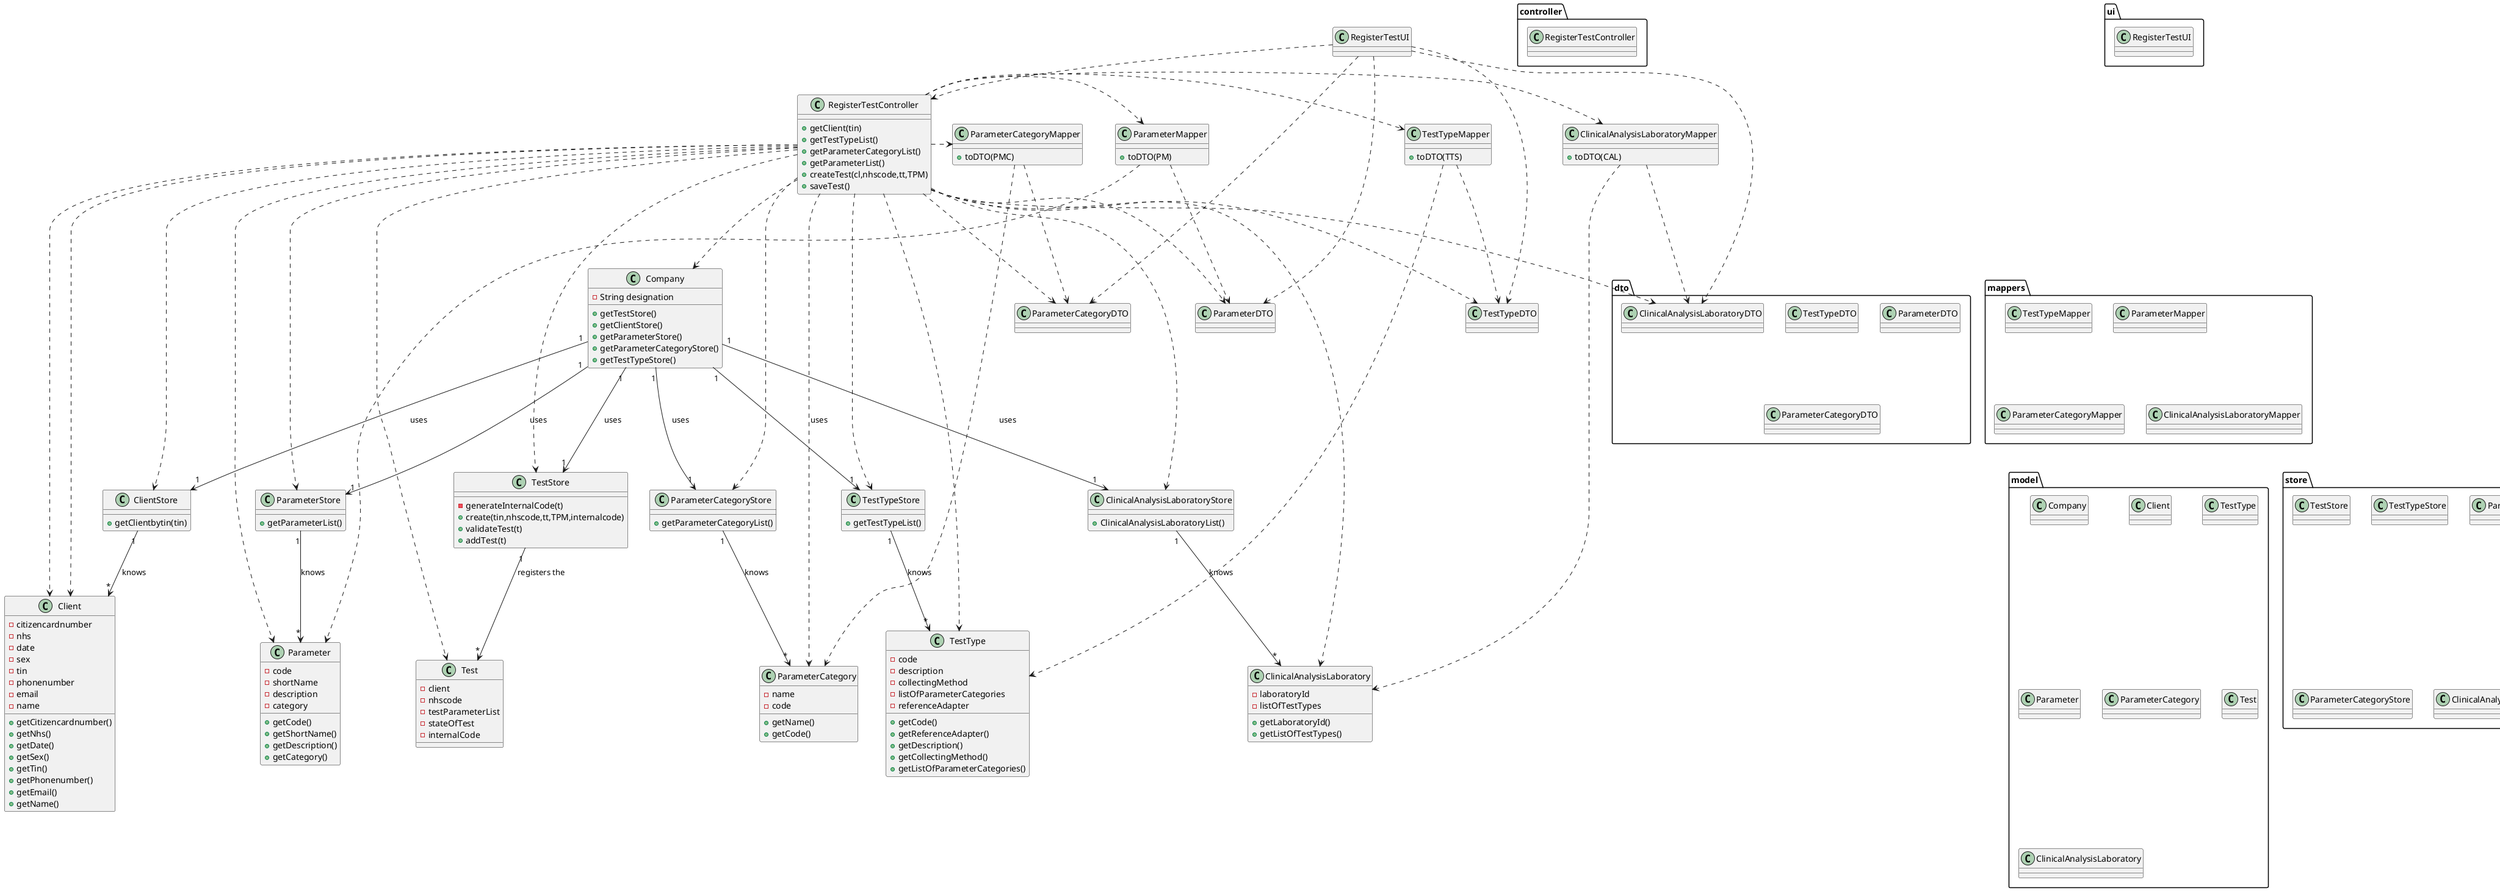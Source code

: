 @startuml


package mappers{
class TestTypeMapper
class ParameterMapper
class ParameterCategoryMapper
class ClinicalAnalysisLaboratoryMapper
}

package dto{
class TestTypeDTO
class ParameterDTO
class ParameterCategoryDTO
class ClinicalAnalysisLaboratoryDTO
}

package model{
class Company
class Client
class TestType
class Parameter
class ParameterCategory
class Test
class ClinicalAnalysisLaboratory
}

package store{
class TestStore
class TestTypeStore
class ParameterStore
class ParameterCategoryStore
class ClinicalAnalysisLaboratoryStore
class ClientStore
}

package controller{
class RegisterTestController
}

package ui{
class RegisterTestUI
}

class ClinicalAnalysisLaboratoryMapper{
+toDTO(CAL)
}

class ClinicalAnalysisLaboratory{
-laboratoryId
-listOfTestTypes
+getLaboratoryId()
+getListOfTestTypes()
}

class ClinicalAnalysisLaboratoryStore{
+ClinicalAnalysisLaboratoryList()
}

class TestTypeStore{
+getTestTypeList()
}

class TestType{
-code
-description
-collectingMethod
-listOfParameterCategories
-referenceAdapter
+getCode()
+getReferenceAdapter()
+getDescription()
+getCollectingMethod()
+getListOfParameterCategories()
}

class TestTypeMapper{
+toDTO(TTS)
}

class TestTypeDTO{

}

class ParameterCategoryStore {
+getParameterCategoryList()
}

class ParameterCategory {
-name
-code
+getName()
+getCode()
}

class ParameterCategoryMapper{
+toDTO(PMC)
}

class ParameterCategoryDTO{

}

class ClientStore{
+getClientbytin(tin)
}

class Client{
-citizencardnumber
  -nhs
  -date
  -sex
  -tin
  -phonenumber
  -email
  -name
  +getCitizencardnumber()
  +getNhs()
  +getDate()
  +getSex()
  +getTin()
  +getPhonenumber()
  +getEmail()
  +getName()
}

class Test{
-client
-nhscode
-testParameterList
-stateOfTest
-internalCode
}

class TestStore{
-generateInternalCode(t)
+create(tin,nhscode,tt,TPM,internalcode)
+validateTest(t)
+addTest(t)
}

class ParameterStore {
+getParameterList()
}

class Parameter {
-code
-shortName
-description
-category
+getCode()
+getShortName()
+getDescription()
+getCategory()
}

class ParameterMapper{
+toDTO(PM)
}

class ParameterDTO{

}

class Company {
-String designation
+getTestStore()
+getClientStore()
+getParameterStore()
+getParameterCategoryStore()
+getTestTypeStore()
}

class RegisterTestController {
+getClient(tin)
+getTestTypeList()
+getParameterCategoryList()
+getParameterList()
+createTest(cl,nhscode,tt,TPM)
+saveTest()
}

class RegisterTestUI {

}

RegisterTestUI ..> RegisterTestController
RegisterTestController ...> Company
RegisterTestController ...> Client
RegisterTestController ...> Parameter
RegisterTestController ...> TestType
RegisterTestController ...> ParameterCategory
RegisterTestController ...> Client
RegisterTestController ...> Test
RegisterTestController ...> ClinicalAnalysisLaboratory
RegisterTestController ..> ParameterStore
RegisterTestController ..> TestTypeStore
RegisterTestController ..> ParameterCategoryStore
RegisterTestController ..> ClientStore
RegisterTestController ..> TestStore
RegisterTestController ..> ClinicalAnalysisLaboratoryStore
RegisterTestController .> ParameterMapper
RegisterTestController .> TestTypeMapper
RegisterTestController .> ParameterCategoryMapper
RegisterTestController .> ClinicalAnalysisLaboratoryMapper
RegisterTestController ..> ParameterDTO
RegisterTestController ..> TestTypeDTO
RegisterTestController ..> ParameterCategoryDTO
RegisterTestController ..> ClinicalAnalysisLaboratoryDTO
RegisterTestUI ...> TestTypeDTO
RegisterTestUI ...> ParameterDTO
RegisterTestUI ...> ParameterCategoryDTO
RegisterTestUI ...> ClinicalAnalysisLaboratoryDTO
ParameterMapper ...> ParameterDTO
TestTypeMapper ...> TestTypeDTO
ParameterCategoryMapper ...> ParameterCategoryDTO
ClinicalAnalysisLaboratoryMapper ...> ClinicalAnalysisLaboratoryDTO
ParameterMapper ..> Parameter
TestTypeMapper ..> TestType
ParameterCategoryMapper ..> ParameterCategory
ClinicalAnalysisLaboratoryMapper ..> ClinicalAnalysisLaboratory
Company "1" ---> "1" ParameterStore :uses
Company "1" ---> "1" TestTypeStore :uses
Company "1" ---> "1" ParameterCategoryStore :uses
Company "1" ---> "1" ClientStore :uses
Company "1" ---> "1" TestStore :uses
Company "1" ---> "1" ClinicalAnalysisLaboratoryStore :uses
TestStore "1" --> "*" Test : registers the
ParameterStore "1" --> "*" Parameter :knows
TestTypeStore "1" --> "*" TestType :knows
ParameterCategoryStore "1" --> "*" ParameterCategory :knows
ClientStore "1" --> "*" Client :knows
ClinicalAnalysisLaboratoryStore "1" --> "*" ClinicalAnalysisLaboratory :knows



@enduml